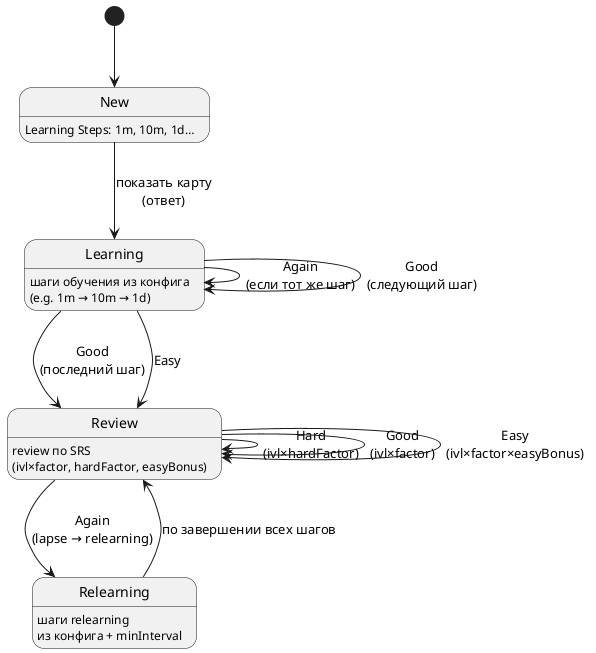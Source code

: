 @startuml
' --- Цвета для каждого стейта по стереотипу ---
skinparam state<<New>> BackgroundColor LightBlue
skinparam state<<Learning>> BackgroundColor LightYellow
skinparam state<<Review>> BackgroundColor LightGreen
skinparam state<<Relearning>> BackgroundColor LightSalmon

' --- Стартовый псевдостейт ---
[*] --> New

' --- Состояние New (новая карта) ---
state New <<New>>
New : Learning Steps: 1m, 10m, 1d…

' --- Переход в обучение ---
New --> Learning : показать карту\n(ответ)

' --- Состояние Learning (фаза обучения) ---
state Learning <<Learning>>
Learning : шаги обучения из конфига\n(e.g. 1m → 10m → 1d)

' --- Переходы внутри Learning ---
Learning --> Learning : Again\n(если тот же шаг)
Learning --> Learning : Good\n(следующий шаг)
Learning --> Review   : Good\n(последний шаг)
Learning --> Review   : Easy

' --- Состояние Review (повторение) ---
state Review <<Review>>
Review : review по SRS\n(ivl×factor, hardFactor, easyBonus)

' --- Переходы внутри Review ---
Review --> Review    : Hard\n(ivl×hardFactor)
Review --> Review    : Good\n(ivl×factor)
Review --> Review    : Easy\n(ivl×factor×easyBonus)
Review --> Relearning: Again\n(lapse → relearning)

' --- Состояние Relearning (переобучение) ---
state Relearning <<Relearning>>
Relearning : шаги relearning\nиз конфига + minInterval

' --- Завершение переобучения ---
Relearning --> Review : по завершении всех шагов

@enduml



@startuml
' Горизонтальная ориентация диаграммы
left to right direction

' Настройка цветов для стереотипов состояний
skinparam state<<New>> BackgroundColor LightBlue
skinparam state<<Learning>> BackgroundColor LightYellow
skinparam state<<Review>> BackgroundColor LightGreen
skinparam state<<Relearning>> BackgroundColor LightSalmon

' Псевдостейт «старт»
[*] --> New

state New <<New>>
New : Learning Steps: 1m, 10m, 1d…
' Состояние New (новая карта)

' Переход в первую фазу обучения
New --> Learning : показать карту\n(ответ)

' Состояние Learning (фаза обучения)

state Learning <<Learning>>
Learning : шаги обучения из конфига\n(e.g. 1m → 10m → 1d)
' Внутренние переходы Learning
Learning --> Learning : Again\n(тот же шаг)
Learning --> Learning : Good\n(следующий шаг)
Learning --> Review   : Good\n(последний шаг)
Learning --> Review   : Easy

' Состояние Review (повторение)
state Review <<Review>>
Review : review по SRS\n(ivl×factor, hardFactor, easyBonus)

' Переходы Review
Review --> Review     : Hard\n(ivl × hardFactor)
Review --> Review     : Good\n(ivl × factor)
Review --> Review     : Easy\n(ivl × factor × easyBonus)
Review --> Relearning : Again\n(lapse → relearning)

' Состояние Relearning (переобучение)
state Relearning <<Relearning>>
Relearning : шаги relearning\nиз конфига + minInterval

' Возврат в Review после переобучения
Relearning --> Review : по завершении шагов

@enduml


@startuml
|User|
start

:Получить prevIvl из cards.ivl;
:Вычислить delay = daysLate(card);

if (ответ = Again?) then (да)
  :Перевести карточку в Relearning;
  stop
else (нет)
  if (ответ = Hard?) then (да)
    :newIvl = prevIvl * hardInterval * intervalModifier;
  else (нет)
    if (ответ = Good?) then (да)
      :newIvl = (prevIvl + delay/2) * ease * intervalModifier;
    else
      :newIvl = (prevIvl + delay) * ease * easyBonus * intervalModifier;
    endif
  endif
endif

:Ограничить newIvl (≥1, ≤maxInterval);
:Сохранить newIvl в cards.ivl;
stop
@enduml

